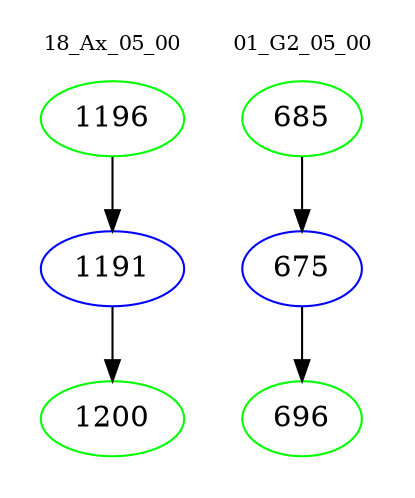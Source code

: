 digraph{
subgraph cluster_0 {
color = white
label = "18_Ax_05_00";
fontsize=10;
T0_1196 [label="1196", color="green"]
T0_1196 -> T0_1191 [color="black"]
T0_1191 [label="1191", color="blue"]
T0_1191 -> T0_1200 [color="black"]
T0_1200 [label="1200", color="green"]
}
subgraph cluster_1 {
color = white
label = "01_G2_05_00";
fontsize=10;
T1_685 [label="685", color="green"]
T1_685 -> T1_675 [color="black"]
T1_675 [label="675", color="blue"]
T1_675 -> T1_696 [color="black"]
T1_696 [label="696", color="green"]
}
}
